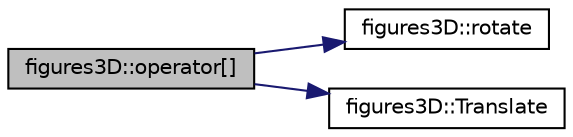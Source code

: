 digraph "figures3D::operator[]"
{
  edge [fontname="Helvetica",fontsize="10",labelfontname="Helvetica",labelfontsize="10"];
  node [fontname="Helvetica",fontsize="10",shape=record];
  rankdir="LR";
  Node1 [label="figures3D::operator[]",height=0.2,width=0.4,color="black", fillcolor="grey75", style="filled", fontcolor="black"];
  Node1 -> Node2 [color="midnightblue",fontsize="10",style="solid",fontname="Helvetica"];
  Node2 [label="figures3D::rotate",height=0.2,width=0.4,color="black", fillcolor="white", style="filled",URL="$classfigures3_d.html#a630645770668a4a1b35762a311db39b8",tooltip="Rotacja kazdego punktu nalezacego do figury. "];
  Node1 -> Node3 [color="midnightblue",fontsize="10",style="solid",fontname="Helvetica"];
  Node3 [label="figures3D::Translate",height=0.2,width=0.4,color="black", fillcolor="white", style="filled",URL="$classfigures3_d.html#a6fddc70b227f21d8c32b0f741b536b05",tooltip="translacja kazdego punktu nalezacego do danej figury "];
}
